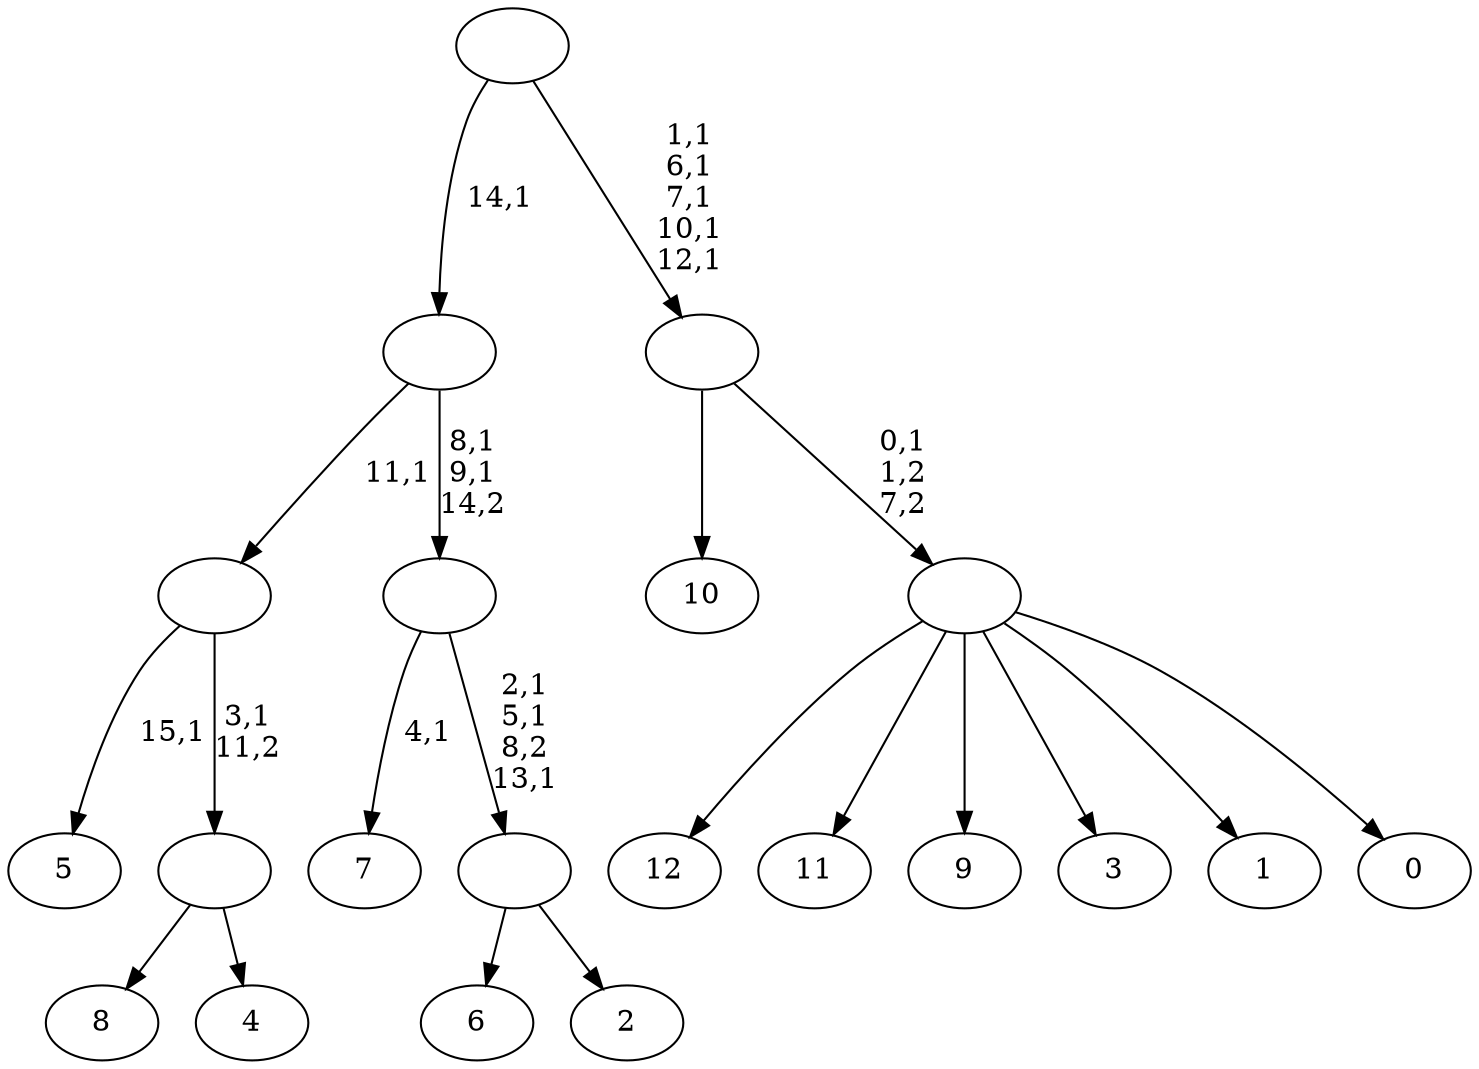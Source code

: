 digraph T {
	29 [label="12"]
	28 [label="11"]
	27 [label="10"]
	26 [label="9"]
	25 [label="8"]
	24 [label="7"]
	22 [label="6"]
	21 [label="5"]
	19 [label="4"]
	18 [label=""]
	17 [label=""]
	16 [label="3"]
	15 [label="2"]
	14 [label=""]
	11 [label=""]
	9 [label=""]
	8 [label="1"]
	7 [label="0"]
	6 [label=""]
	5 [label=""]
	0 [label=""]
	18 -> 25 [label=""]
	18 -> 19 [label=""]
	17 -> 21 [label="15,1"]
	17 -> 18 [label="3,1\n11,2"]
	14 -> 22 [label=""]
	14 -> 15 [label=""]
	11 -> 14 [label="2,1\n5,1\n8,2\n13,1"]
	11 -> 24 [label="4,1"]
	9 -> 11 [label="8,1\n9,1\n14,2"]
	9 -> 17 [label="11,1"]
	6 -> 29 [label=""]
	6 -> 28 [label=""]
	6 -> 26 [label=""]
	6 -> 16 [label=""]
	6 -> 8 [label=""]
	6 -> 7 [label=""]
	5 -> 27 [label=""]
	5 -> 6 [label="0,1\n1,2\n7,2"]
	0 -> 5 [label="1,1\n6,1\n7,1\n10,1\n12,1"]
	0 -> 9 [label="14,1"]
}
